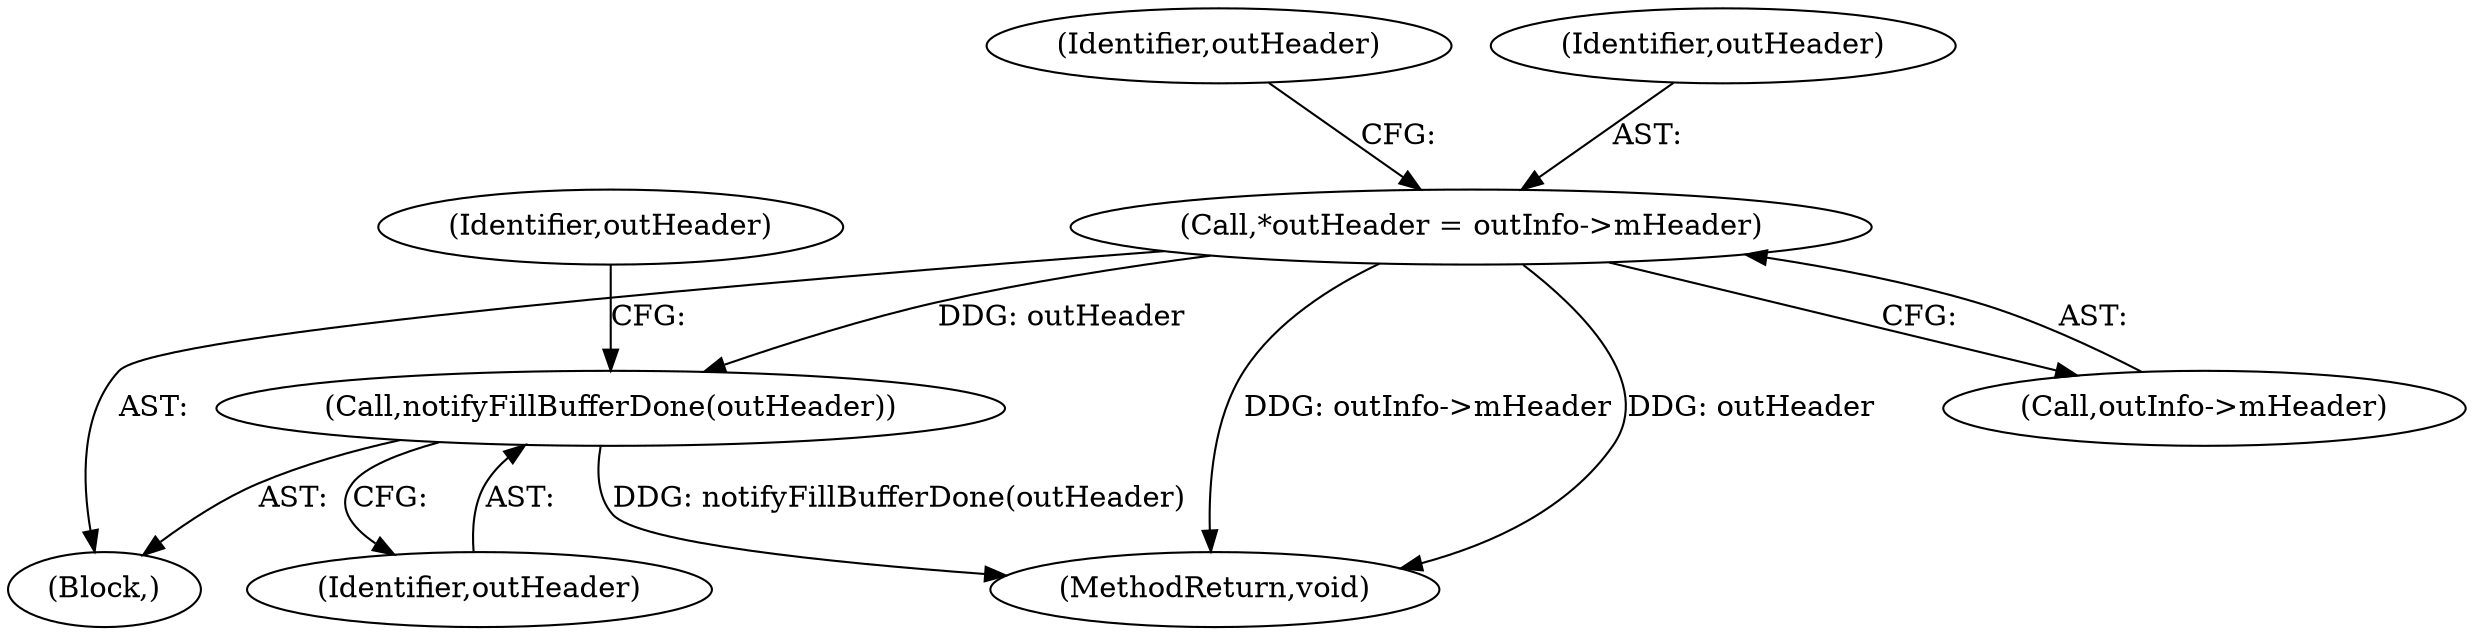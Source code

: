 digraph "0_Android_ad40e57890f81a3cf436c5f06da66396010bd9e5@pointer" {
"1000161" [label="(Call,*outHeader = outInfo->mHeader)"];
"1000555" [label="(Call,notifyFillBufferDone(outHeader))"];
"1000133" [label="(Block,)"];
"1000556" [label="(Identifier,outHeader)"];
"1000558" [label="(Identifier,outHeader)"];
"1000163" [label="(Call,outInfo->mHeader)"];
"1000555" [label="(Call,notifyFillBufferDone(outHeader))"];
"1000560" [label="(MethodReturn,void)"];
"1000161" [label="(Call,*outHeader = outInfo->mHeader)"];
"1000168" [label="(Identifier,outHeader)"];
"1000162" [label="(Identifier,outHeader)"];
"1000161" -> "1000133"  [label="AST: "];
"1000161" -> "1000163"  [label="CFG: "];
"1000162" -> "1000161"  [label="AST: "];
"1000163" -> "1000161"  [label="AST: "];
"1000168" -> "1000161"  [label="CFG: "];
"1000161" -> "1000560"  [label="DDG: outInfo->mHeader"];
"1000161" -> "1000560"  [label="DDG: outHeader"];
"1000161" -> "1000555"  [label="DDG: outHeader"];
"1000555" -> "1000133"  [label="AST: "];
"1000555" -> "1000556"  [label="CFG: "];
"1000556" -> "1000555"  [label="AST: "];
"1000558" -> "1000555"  [label="CFG: "];
"1000555" -> "1000560"  [label="DDG: notifyFillBufferDone(outHeader)"];
}

